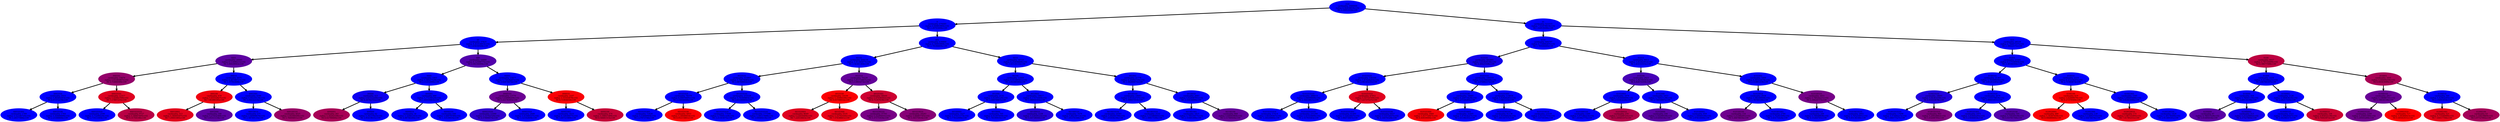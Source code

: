 digraph sifttrain {
    edge[style=solid, penwidth="5", labeldistance="10"]
    root [label="root\ncardinality 1000000\nradius 6.92434834e+02\nlfd 3.10053354e+00", color="#0000FF", style="filled"]
    0 [label="0\ncardinality 476685\nradius 6.80883984e+02\nlfd 2.28703406e+00", color="#0000FF", style="filled"]
    01 [label="01\ncardinality 523315\nradius 7.01879619e+02\nlfd 1.62818286e+00", color="#0000FF", style="filled"]
    00 [label="00\ncardinality 37825\nradius 6.43314853e+02\nlfd 3.65630568e+00", color="#0000FF", style="filled"]
    001 [label="001\ncardinality 438860\nradius 6.30003968e+02\nlfd 2.79186609e+00", color="#0000FF", style="filled"]
    0101 [label="0101\ncardinality 494797\nradius 6.73406267e+02\nlfd 1.76504440e+00", color="#0000FF", style="filled"]
    010 [label="010\ncardinality 28518\nradius 6.76447337e+02\nlfd 2.38622171e+00", color="#0000FF", style="filled"]
    0001 [label="0001\ncardinality 20945\nradius 6.11408211e+02\nlfd 5.06429942e+00", color="#5D00A1", style="filled"]
    01001 [label="01001\ncardinality 23581\nradius 6.17558904e+02\nlfd 3.36546594e+00", color="#0000FF", style="filled"]
    010101 [label="010101\ncardinality 485885\nradius 5.61829156e+02\nlfd 4.28425508e+00", color="#1200EC", style="filled"]
    01010 [label="01010\ncardinality 8912\nradius 5.83342952e+02\nlfd 3.43153555e+00", color="#0000FF", style="filled"]
    0100 [label="0100\ncardinality 4937\nradius 5.78733099e+02\nlfd 6.38677588e+00", color="#BD0041", style="filled"]
    000 [label="000\ncardinality 16880\nradius 6.12508775e+02\nlfd 4.94236494e+00", color="#5200AC", style="filled"]
    00101 [label="00101\ncardinality 404135\nradius 5.91345077e+02\nlfd 3.56361300e+00", color="#0000FF", style="filled"]
    0010 [label="0010\ncardinality 34725\nradius 6.25404669e+02\nlfd 2.42124122e+00", color="#0000FF", style="filled"]
    00100 [label="00100\ncardinality 12949\nradius 6.01589561e+02\nlfd 3.04308560e+00", color="#0000FF", style="filled"]
    0100101 [label="0100101\ncardinality 21367\nradius 5.76500650e+02\nlfd 3.61243285e+00", color="#0000FF", style="filled"]
    01000 [label="01000\ncardinality 1436\nradius 6.03396221e+02\nlfd 3.66766107e+00", color="#0000FF", style="filled"]
    001001 [label="001001\ncardinality 21776\nradius 6.20092735e+02\nlfd 1.56280671e+00", color="#0000FF", style="filled"]
    010100 [label="010100\ncardinality 2923\nradius 5.96790583e+02\nlfd 4.82673359e+00", color="#4700B7", style="filled"]
    0010101 [label="0010101\ncardinality 333907\nradius 5.76674085e+02\nlfd 3.46768602e+00", color="#0000FF", style="filled"]
    0101001 [label="0101001\ncardinality 5989\nradius 6.00553078e+02\nlfd 2.51881219e+00", color="#0000FF", style="filled"]
    001010 [label="001010\ncardinality 70228\nradius 5.85773847e+02\nlfd 5.13903273e+00", color="#64009A", style="filled"]
    010010 [label="010010\ncardinality 2214\nradius 6.21519107e+02\nlfd 2.71583473e+00", color="#0000FF", style="filled"]
    000101 [label="000101\ncardinality 15870\nradius 5.83385807e+02\nlfd 5.73484599e+00", color="#94006A", style="filled"]
    01010101 [label="01010101\ncardinality 336566\nradius 5.87428293e+02\nlfd 2.96145231e+00", color="#0000FF", style="filled"]
    0101010 [label="0101010\ncardinality 149319\nradius 6.02396049e+02\nlfd 3.07088217e+00", color="#0000FF", style="filled"]
    0000 [label="0000\ncardinality 1003\nradius 5.58527528e+02\nlfd 2.11212490e+00", color="#0000FF", style="filled"]
    010001 [label="010001\ncardinality 3501\nradius 5.94009259e+02\nlfd 6.04563089e+00", color="#A90055", style="filled"]
    00001 [label="00001\ncardinality 15877\nradius 5.73428287e+02\nlfd 3.92674472e+00", color="#0000FF", style="filled"]
    00010 [label="00010\ncardinality 5075\nradius 6.48708717e+02\nlfd 1.57702468e+00", color="#0000FF", style="filled"]
    01000101 [label="01000101\ncardinality 2917\nradius 5.18688731e+02\nlfd 5.18834158e+00", color="#680096", style="filled"]
    010010101 [label="010010101\ncardinality 18691\nradius 5.64363358e+02\nlfd 4.41033678e+00", color="#1F00DF", style="filled"]
    01001010 [label="01001010\ncardinality 2676\nradius 5.93579818e+02\nlfd 2.88601651e+00", color="#0000FF", style="filled"]
    0100100 [label="0100100\ncardinality 619\nradius 5.62689079e+02\nlfd 9.27379560e+00", color="#FC0002", style="filled"]
    000100 [label="000100\ncardinality 479\nradius 5.65552827e+02\nlfd 7.90388185e+00", color="#EF000F", style="filled"]
    00000 [label="00000\ncardinality 323\nradius 5.61512244e+02\nlfd 4.24792751e+00", color="#0E00F0", style="filled"]
    00100101 [label="00100101\ncardinality 19093\nradius 5.85312737e+02\nlfd 1.59847553e+00", color="#0000FF", style="filled"]
    0001010 [label="0001010\ncardinality 3553\nradius 5.90585303e+02\nlfd 4.07372278e+00", color="#0000FF", style="filled"]
    01010001 [label="01010001\ncardinality 1870\nradius 5.83000000e+02\nlfd 2.53343220e+00", color="#0000FF", style="filled"]
    0010100 [label="0010100\ncardinality 14184\nradius 5.35084106e+02\nlfd 9.03708932e+00", color="#FB0003", style="filled"]
    01010100 [label="01010100\ncardinality 34665\nradius 6.20973429e+02\nlfd 1.27726285e+00", color="#0000FF", style="filled"]
    00101010 [label="00101010\ncardinality 78379\nradius 6.09970491e+02\nlfd 2.22656449e+00", color="#0000FF", style="filled"]
    0000101 [label="0000101\ncardinality 13770\nradius 5.43009208e+02\nlfd 5.22176393e+00", color="#6B0093", style="filled"]
    0101010101 [label="0101010101\ncardinality 288614\nradius 5.84699068e+02\nlfd 2.34418821e+00", color="#0000FF", style="filled"]
    01001001 [label="01001001\ncardinality 1595\nradius 5.66695686e+02\nlfd 3.02463086e+00", color="#0000FF", style="filled"]
    001010101 [label="001010101\ncardinality 255528\nradius 5.70349893e+02\nlfd 3.61100945e+00", color="#0000FF", style="filled"]
    01010010 [label="01010010\ncardinality 2938\nradius 5.98249948e+02\nlfd 1.78760336e+00", color="#0000FF", style="filled"]
    0010010 [label="0010010\ncardinality 2683\nradius 5.82408791e+02\nlfd 3.33434890e+00", color="#0000FF", style="filled"]
    0100010 [label="0100010\ncardinality 584\nradius 5.42962245e+02\nlfd 2.35693454e+00", color="#0000FF", style="filled"]
    00010101 [label="00010101\ncardinality 12317\nradius 5.42002768e+02\nlfd 7.17897235e+00", color="#DE0020", style="filled"]
    001000 [label="001000\ncardinality 2132\nradius 5.61505120e+02\nlfd 3.30979887e+00", color="#0000FF", style="filled"]
    0010001 [label="0010001\ncardinality 10817\nradius 6.17571049e+02\nlfd 1.98950183e+00", color="#0000FF", style="filled"]
    010101010 [label="010101010\ncardinality 47952\nradius 5.55733749e+02\nlfd 7.22737527e+00", color="#E0001E", style="filled"]
    0001001 [label="0001001\ncardinality 4596\nradius 5.40235134e+02\nlfd 3.24432215e+00", color="#0000FF", style="filled"]
    000001 [label="000001\ncardinality 680\nradius 5.77236520e+02\nlfd 1.45519463e+00", color="#0000FF", style="filled"]
    010000 [label="010000\ncardinality 310\nradius 5.76641136e+02\nlfd 3.69116190e+00", color="#0000FF", style="filled"]
    0100001 [label="0100001\ncardinality 1126\nradius 5.58063616e+02\nlfd 2.24217335e+00", color="#0000FF", style="filled"]
    0101000 [label="0101000\ncardinality 1053\nradius 5.76921138e+02\nlfd 2.73650897e+00", color="#0000FF", style="filled"]
    00101001 [label="00101001\ncardinality 56044\nradius 5.47036562e+02\nlfd 6.71357638e+00", color="#CD0031", style="filled"]
    010101001 [label="010101001\ncardinality 114654\nradius 5.92826281e+02\nlfd 2.13461233e+00", color="#0000FF", style="filled"]
    000010 [label="000010\ncardinality 2107\nradius 5.55543878e+02\nlfd 8.71904650e+00", color="#F90005", style="filled"]
    010100101 [label="010100101\ncardinality 3051\nradius 5.78024221e+02\nlfd 5.34624777e+00", color="#760088", style="filled"]
    01001010101 [label="01001010101\ncardinality 17698\nradius 5.57400215e+02\nlfd 3.08477527e+00", color="#0000FF", style="filled"]
    010100100 [label="010100100\ncardinality 154\nradius 5.21580291e+02\nlfd 5.26678654e+00", color="#6F008F", style="filled"]
    010010010 [label="010010010\ncardinality 171\nradius 5.96731095e+02\nlfd 7.41785251e+00", color="#E50019", style="filled"]
    0000001 [label="0000001\ncardinality 261\nradius 5.34262108e+02\nlfd 6.02790600e+00", color="#A80056", style="filled"]
    01010101001 [label="01010101001\ncardinality 41495\nradius 5.52622837e+02\nlfd 3.96073007e+00", color="#0000FF", style="filled"]
    0101000101 [label="0101000101\ncardinality 1500\nradius 5.97148223e+02\nlfd 1.81942775e+00", color="#0000FF", style="filled"]
    010101000 [label="010101000\ncardinality 3060\nradius 5.45772847e+02\nlfd 8.40939094e+00", color="#F60008", style="filled"]
    0101010001 [label="0101010001\ncardinality 31605\nradius 5.47914227e+02\nlfd 2.01196351e+00", color="#0000FF", style="filled"]
    01010000 [label="01010000\ncardinality 194\nradius 5.54299558e+02\nlfd 5.01495034e+00", color="#5900A5", style="filled"]
    001010001 [label="001010001\ncardinality 8649\nradius 5.22616494e+02\nlfd 7.22033663e+00", color="#DF001F", style="filled"]
    00010010 [label="00010010\ncardinality 571\nradius 5.40999076e+02\nlfd 2.58749133e+00", color="#0000FF", style="filled"]
    0000010 [label="0000010\ncardinality 34\nradius 5.32661243e+02\nlfd 4.08746284e+00", color="#0000FF", style="filled"]
    0101001010 [label="0101001010\ncardinality 249\nradius 5.78848858e+02\nlfd 4.15264701e+00", color="#0500F9", style="filled"]
    010000101 [label="010000101\ncardinality 1022\nradius 5.59820507e+02\nlfd 2.04298317e+00", color="#0000FF", style="filled"]
    010001001 [label="010001001\ncardinality 521\nradius 4.73166990e+02\nlfd 7.44017706e+00", color="#E60018", style="filled"]
    010010001 [label="010010001\ncardinality 480\nradius 5.30307458e+02\nlfd 8.90689060e+00", color="#FA0004", style="filled"]
    00000101 [label="00000101\ncardinality 646\nradius 5.68979789e+02\nlfd 1.33539035e+00", color="#0000FF", style="filled"]
    0100101001 [label="0100101001\ncardinality 1971\nradius 5.63045291e+02\nlfd 4.23046654e+00", color="#0C00F2", style="filled"]
    010100010 [label="010100010\ncardinality 370\nradius 5.53209725e+02\nlfd 6.20945337e+00", color="#B3004B", style="filled"]
    0010010101 [label="0010010101\ncardinality 16561\nradius 5.49205790e+02\nlfd 1.61836236e+00", color="#0000FF", style="filled"]
    0100100101 [label="0100100101\ncardinality 1424\nradius 5.30174500e+02\nlfd 2.91349101e+00", color="#0000FF", style="filled"]
    01000100 [label="01000100\ncardinality 63\nradius 5.19419869e+02\nlfd 5.97727992e+00", color="#A50059", style="filled"]
    01001000 [label="01001000\ncardinality 139\nradius 5.13683755e+02\nlfd 2.16474476e+00", color="#0000FF", style="filled"]
    0010101001 [label="0010101001\ncardinality 73426\nradius 5.53000904e+02\nlfd 2.27973746e+00", color="#0000FF", style="filled"]
    01010101010 [label="01010101010\ncardinality 57414\nradius 5.60329367e+02\nlfd 3.24020880e+00", color="#0000FF", style="filled"]
    00100010 [label="00100010\ncardinality 3338\nradius 5.53459122e+02\nlfd 4.44738040e+00", color="#2200DC", style="filled"]
    01000010 [label="01000010\ncardinality 104\nradius 4.85652139e+02\nlfd 6.70043972e+00", color="#CC0032", style="filled"]
    000100101 [label="000100101\ncardinality 4025\nradius 5.04300506e+02\nlfd 5.78494851e+00", color="#980066", style="filled"]
    00010001 [label="00010001\ncardinality 313\nradius 5.36005597e+02\nlfd 7.29001885e+00", color="#E2001C", style="filled"]
    00100001 [label="00100001\ncardinality 1427\nradius 5.37011173e+02\nlfd 3.77832990e+00", color="#0000FF", style="filled"]
    00001001 [label="00001001\ncardinality 1633\nradius 6.14930077e+02\nlfd 3.60721989e+00", color="#0000FF", style="filled"]
    0000100 [label="0000100\ncardinality 474\nradius 5.39857389e+02\nlfd 6.56681515e+00", color="#C60038", style="filled"]
    01010010101 [label="01010010101\ncardinality 2802\nradius 5.70521691e+02\nlfd 4.05136180e+00", color="#0000FF", style="filled"]
    000010101 [label="000010101\ncardinality 11090\nradius 5.53742720e+02\nlfd 4.57899075e+00", color="#2F00CF", style="filled"]
    0010000 [label="0010000\ncardinality 705\nradius 6.03397050e+02\nlfd 1.78199935e+00", color="#0000FF", style="filled"]
    001000101 [label="001000101\ncardinality 7479\nradius 5.86239712e+02\nlfd 1.65370348e+00", color="#0000FF", style="filled"]
    0101010100 [label="0101010100\ncardinality 6457\nradius 5.53572037e+02\nlfd 4.16079328e+00", color="#0500F9", style="filled"]
    000101001 [label="000101001\ncardinality 1789\nradius 5.52146720e+02\nlfd 3.26577886e+00", color="#0000FF", style="filled"]
    001001001 [label="001001001\ncardinality 1815\nradius 5.78514477e+02\nlfd 2.31005399e+00", color="#0000FF", style="filled"]
    0010101010 [label="0010101010\ncardinality 77930\nradius 5.70941328e+02\nlfd 3.21303075e+00", color="#0000FF", style="filled"]
    0100101010 [label="0100101010\ncardinality 993\nradius 5.29918862e+02\nlfd 5.43208795e+00", color="#7D0081", style="filled"]
    0100010101 [label="0100010101\ncardinality 2200\nradius 5.25601560e+02\nlfd 5.29593289e+00", color="#71008D", style="filled"]
    010010100 [label="010010100\ncardinality 705\nradius 5.70430539e+02\nlfd 4.93791749e+00", color="#5200AC", style="filled"]
    00101010101 [label="00101010101\ncardinality 177598\nradius 5.48117688e+02\nlfd 3.69069218e+00", color="#0000FF", style="filled"]
    00010100 [label="00010100\ncardinality 1764\nradius 5.50480699e+02\nlfd 2.23388806e+00", color="#0000FF", style="filled"]
    0100000 [label="0100000\ncardinality 97\nradius 4.78057528e+02\nlfd 5.01495034e+00", color="#5900A5", style="filled"]
    0010100101 [label="0010100101\ncardinality 37761\nradius 5.32295031e+02\nlfd 5.37171934e+00", color="#780086", style="filled"]
    00101000 [label="00101000\ncardinality 5535\nradius 5.32702544e+02\nlfd 7.57638661e+00", color="#E90015", style="filled"]
    001010100 [label="001010100\ncardinality 4953\nradius 5.30049054e+02\nlfd 8.95215881e+00", color="#FA0004", style="filled"]
    001001010 [label="001001010\ncardinality 2532\nradius 5.53386845e+02\nlfd 2.39917109e+00", color="#0000FF", style="filled"]
    000101010 [label="000101010\ncardinality 2590\nradius 5.73299224e+02\nlfd 2.73511004e+00", color="#0000FF", style="filled"]
    01000001 [label="01000001\ncardinality 213\nradius 5.25324662e+02\nlfd 4.27527800e+00", color="#1100ED", style="filled"]
    0101001001 [label="0101001001\ncardinality 2784\nradius 5.70281509e+02\nlfd 3.43171624e+00", color="#0000FF", style="filled"]
    00001010 [label="00001010\ncardinality 2680\nradius 5.41948337e+02\nlfd 3.32192809e+00", color="#0000FF", style="filled"]
    00100100 [label="00100100\ncardinality 868\nradius 5.64093964e+02\nlfd 5.11769504e+00", color="#62009C", style="filled"]
    000000 [label="000000\ncardinality 62\nradius 5.34137623e+02\nlfd 3.95419631e+00", color="#0000FF", style="filled"]
    010001010 [label="010001010\ncardinality 717\nradius 5.09384923e+02\nlfd 9.48582931e+00", color="#FD0001", style="filled"]
    01010100101 [label="01010100101\ncardinality 91136\nradius 5.91956924e+02\nlfd 1.69150757e+00", color="#0000FF", style="filled"]
    0001000 [label="0001000\ncardinality 166\nradius 5.27452368e+02\nlfd 5.05311134e+00", color="#5C00A2", style="filled"]
    010101010101 [label="010101010101\ncardinality 231200\nradius 5.41533009e+02\nlfd 2.55793583e+00", color="#0000FF", style="filled"]
    001010010 [label="001010010\ncardinality 18283\nradius 5.66687745e+02\nlfd 5.56575816e+00", color="#870077", style="filled"]
    0001010101 [label="0001010101\ncardinality 9727\nradius 5.36667495e+02\nlfd 6.31704186e+00", color="#B90045", style="filled"]
    010100001 [label="010100001\ncardinality 859\nradius 5.50940106e+02\nlfd 2.97833000e+00", color="#0000FF", style="filled"]
    0101010010 [label="0101010010\ncardinality 23518\nradius 5.91532755e+02\nlfd 1.53759346e+00", color="#0000FF", style="filled"]
    root -> 0
    root -> 01
    0 -> 00
    0 -> 001
    01 -> 0101
    01 -> 010
    00 -> 0001
    00 -> 000
    001 -> 00101
    001 -> 0010
    0101 -> 010101
    0101 -> 01010
    010 -> 01001
    010 -> 0100
    0001 -> 000101
    0001 -> 00010
    01001 -> 0100101
    01001 -> 010010
    010101 -> 0101010
    010101 -> 01010101
    01010 -> 010100
    01010 -> 0101001
    0100 -> 01000
    0100 -> 010001
    000 -> 0000
    000 -> 00001
    00101 -> 001010
    00101 -> 0010101
    0010 -> 00100
    0010 -> 001001
    00100 -> 001000
    00100 -> 0010001
    0100101 -> 010010101
    0100101 -> 01001010
    01000 -> 010000
    01000 -> 0100001
    001001 -> 0010010
    001001 -> 00100101
    010100 -> 0101000
    010100 -> 01010001
    0010101 -> 001010101
    0010101 -> 00101010
    0101001 -> 010100101
    0101001 -> 01010010
    001010 -> 0010100
    001010 -> 00101001
    010010 -> 01001001
    010010 -> 0100100
    000101 -> 00010101
    000101 -> 0001010
    01010101 -> 010101010
    01010101 -> 0101010101
    0101010 -> 010101001
    0101010 -> 01010100
    0000 -> 00000
    0000 -> 000001
    010001 -> 01000101
    010001 -> 0100010
    00001 -> 0000101
    00001 -> 000010
    00010 -> 0001001
    00010 -> 000100
    01000101 -> 010001010
    01000101 -> 0100010101
    010010101 -> 01001010101
    010010101 -> 0100101010
    01001010 -> 0100101001
    01001010 -> 010010100
    0100100 -> 01001000
    0100100 -> 010010001
    000100 -> 00010001
    000100 -> 0001000
    00000 -> 0000001
    00000 -> 000000
    00100101 -> 001001010
    00100101 -> 0010010101
    0001010 -> 000101001
    0001010 -> 00010100
    01010001 -> 010100010
    01010001 -> 0101000101
    0010100 -> 00101000
    0010100 -> 001010001
    01010100 -> 010101000
    01010100 -> 0101010001
    00101010 -> 001010100
    00101010 -> 0010101001
    0000101 -> 000010101
    0000101 -> 00001010
    0101010101 -> 01010101010
    0101010101 -> 010101010101
    01001001 -> 010010010
    01001001 -> 0100100101
    001010101 -> 00101010101
    001010101 -> 0010101010
    01010010 -> 0101001001
    01010010 -> 010100100
    0010010 -> 001001001
    0010010 -> 00100100
    0100010 -> 010001001
    0100010 -> 01000100
    00010101 -> 0001010101
    00010101 -> 000101010
    001000 -> 00100001
    001000 -> 0010000
    0010001 -> 001000101
    0010001 -> 00100010
    010101010 -> 01010101001
    010101010 -> 0101010100
    0001001 -> 000100101
    0001001 -> 00010010
    000001 -> 00000101
    000001 -> 0000010
    010000 -> 0100000
    010000 -> 01000001
    0100001 -> 01000010
    0100001 -> 010000101
    0101000 -> 010100001
    0101000 -> 01010000
    00101001 -> 001010010
    00101001 -> 0010100101
    010101001 -> 01010100101
    010101001 -> 0101010010
    000010 -> 00001001
    000010 -> 0000100
    010100101 -> 01010010101
    010100101 -> 0101001010
}